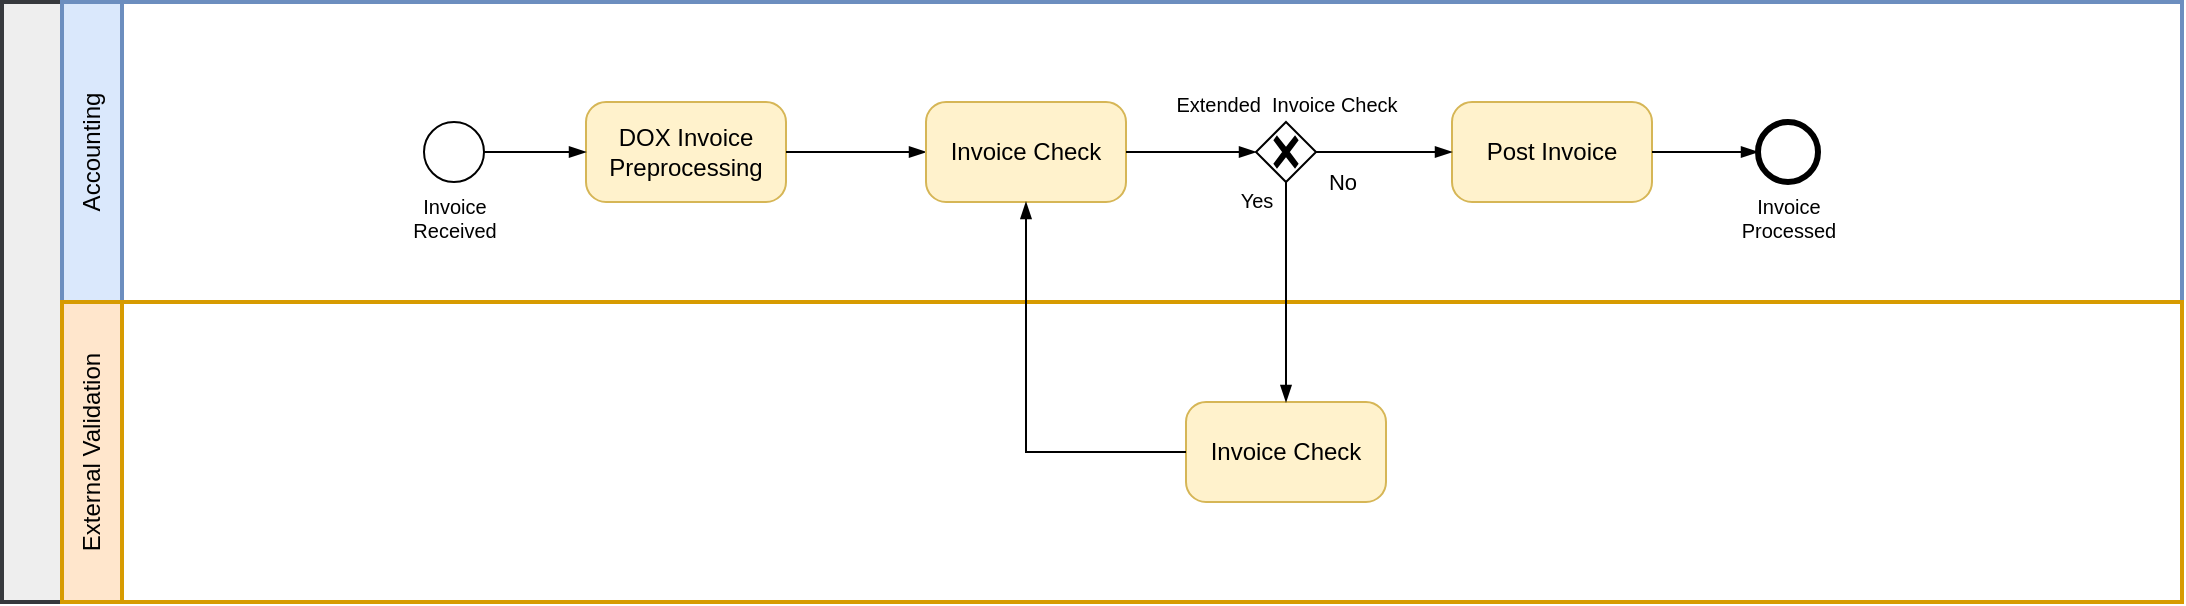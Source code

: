 <mxfile version="23.0.2" type="device">
  <diagram name="DCM_IV_Process_Flow" id="tgBKfN92DsGDiq1-liwN">
    <mxGraphModel dx="1091" dy="687" grid="1" gridSize="10" guides="1" tooltips="1" connect="1" arrows="1" fold="1" page="1" pageScale="1" pageWidth="1169" pageHeight="827" math="0" shadow="0">
      <root>
        <mxCell id="0" />
        <mxCell id="1" parent="0" />
        <mxCell id="oFJOVWGkz_0e8NX7XkyU-1" value="" style="swimlane;html=1;startSize=30;fontStyle=0;collapsible=0;horizontal=0;swimlaneLine=1;swimlaneFillColor=#ffffff;strokeWidth=2;whiteSpace=wrap;fontSize=12;container=0;fillColor=#eeeeee;strokeColor=#36393d;" parent="1" vertex="1">
          <mxGeometry x="40" y="40" width="1090" height="300" as="geometry" />
        </mxCell>
        <mxCell id="oFJOVWGkz_0e8NX7XkyU-2" value="Accounting" style="swimlane;html=1;startSize=30;fontStyle=0;collapsible=0;horizontal=0;swimlaneLine=1;swimlaneFillColor=#ffffff;strokeWidth=2;whiteSpace=wrap;fillColor=#dae8fc;strokeColor=#6c8ebf;" parent="oFJOVWGkz_0e8NX7XkyU-1" vertex="1">
          <mxGeometry x="30" width="1060" height="150" as="geometry" />
        </mxCell>
        <mxCell id="oFJOVWGkz_0e8NX7XkyU-7" value="&lt;font style=&quot;font-size: 12px;&quot;&gt;DOX Invoice Preprocessing&lt;/font&gt;" style="points=[[0.25,0,0],[0.5,0,0],[0.75,0,0],[1,0.25,0],[1,0.5,0],[1,0.75,0],[0.75,1,0],[0.5,1,0],[0.25,1,0],[0,0.75,0],[0,0.5,0],[0,0.25,0]];shape=mxgraph.bpmn.task;whiteSpace=wrap;rectStyle=rounded;size=10;html=1;container=1;expand=0;collapsible=0;taskMarker=abstract;fillColor=#fff2cc;strokeColor=#d6b656;fontSize=10;" parent="oFJOVWGkz_0e8NX7XkyU-2" vertex="1">
          <mxGeometry x="262" y="50" width="100" height="50" as="geometry" />
        </mxCell>
        <mxCell id="oFJOVWGkz_0e8NX7XkyU-17" value="Invoice&lt;br&gt;Received" style="points=[[0.145,0.145,0],[0.5,0,0],[0.855,0.145,0],[1,0.5,0],[0.855,0.855,0],[0.5,1,0],[0.145,0.855,0],[0,0.5,0]];shape=mxgraph.bpmn.event;html=1;verticalLabelPosition=bottom;labelBackgroundColor=#ffffff;verticalAlign=top;align=center;perimeter=ellipsePerimeter;outlineConnect=0;aspect=fixed;outline=standard;symbol=general;fontSize=10;labelPosition=center;" parent="oFJOVWGkz_0e8NX7XkyU-2" vertex="1">
          <mxGeometry x="181" y="60" width="30" height="30" as="geometry" />
        </mxCell>
        <mxCell id="oFJOVWGkz_0e8NX7XkyU-18" value="Invoice&lt;br&gt;Processed" style="points=[[0.145,0.145,0],[0.5,0,0],[0.855,0.145,0],[1,0.5,0],[0.855,0.855,0],[0.5,1,0],[0.145,0.855,0],[0,0.5,0]];shape=mxgraph.bpmn.event;html=1;verticalLabelPosition=bottom;labelBackgroundColor=#ffffff;verticalAlign=top;align=center;perimeter=ellipsePerimeter;outlineConnect=0;aspect=fixed;outline=end;symbol=terminate2;fontSize=10;labelPosition=center;" parent="oFJOVWGkz_0e8NX7XkyU-2" vertex="1">
          <mxGeometry x="848" y="60" width="30" height="30" as="geometry" />
        </mxCell>
        <mxCell id="oFJOVWGkz_0e8NX7XkyU-22" value="" style="edgeStyle=elbowEdgeStyle;fontSize=12;html=1;endArrow=blockThin;endFill=1;rounded=0;exitX=1;exitY=0.5;exitDx=0;exitDy=0;exitPerimeter=0;entryX=0;entryY=0.5;entryDx=0;entryDy=0;entryPerimeter=0;" parent="oFJOVWGkz_0e8NX7XkyU-2" source="oFJOVWGkz_0e8NX7XkyU-17" target="oFJOVWGkz_0e8NX7XkyU-7" edge="1">
          <mxGeometry width="160" relative="1" as="geometry">
            <mxPoint x="211" y="67.5" as="sourcePoint" />
            <mxPoint x="393" y="112.5" as="targetPoint" />
          </mxGeometry>
        </mxCell>
        <mxCell id="oFJOVWGkz_0e8NX7XkyU-24" value="" style="edgeStyle=elbowEdgeStyle;fontSize=12;html=1;endArrow=blockThin;endFill=1;rounded=0;exitX=1;exitY=0.5;exitDx=0;exitDy=0;exitPerimeter=0;entryX=0;entryY=0.5;entryDx=0;entryDy=0;entryPerimeter=0;" parent="oFJOVWGkz_0e8NX7XkyU-2" source="oFJOVWGkz_0e8NX7XkyU-7" target="oFJOVWGkz_0e8NX7XkyU-9" edge="1">
          <mxGeometry width="160" relative="1" as="geometry">
            <mxPoint x="272" y="85" as="sourcePoint" />
            <mxPoint x="403" y="82.5" as="targetPoint" />
          </mxGeometry>
        </mxCell>
        <mxCell id="oFJOVWGkz_0e8NX7XkyU-37" value="&lt;font style=&quot;font-size: 12px;&quot;&gt;Post Invoice&lt;/font&gt;" style="points=[[0.25,0,0],[0.5,0,0],[0.75,0,0],[1,0.25,0],[1,0.5,0],[1,0.75,0],[0.75,1,0],[0.5,1,0],[0.25,1,0],[0,0.75,0],[0,0.5,0],[0,0.25,0]];shape=mxgraph.bpmn.task;whiteSpace=wrap;rectStyle=rounded;size=10;html=1;container=1;expand=0;collapsible=0;taskMarker=abstract;fillColor=#fff2cc;strokeColor=#d6b656;fontSize=10;" parent="oFJOVWGkz_0e8NX7XkyU-2" vertex="1">
          <mxGeometry x="695" y="50" width="100" height="50" as="geometry" />
        </mxCell>
        <mxCell id="oFJOVWGkz_0e8NX7XkyU-9" value="&lt;font style=&quot;font-size: 12px;&quot;&gt;Invoice Check&lt;/font&gt;" style="points=[[0.25,0,0],[0.5,0,0],[0.75,0,0],[1,0.25,0],[1,0.5,0],[1,0.75,0],[0.75,1,0],[0.5,1,0],[0.25,1,0],[0,0.75,0],[0,0.5,0],[0,0.25,0]];shape=mxgraph.bpmn.task;whiteSpace=wrap;rectStyle=rounded;size=10;html=1;container=1;expand=0;collapsible=0;taskMarker=abstract;fillColor=#fff2cc;strokeColor=#d6b656;fontSize=10;" parent="oFJOVWGkz_0e8NX7XkyU-2" vertex="1">
          <mxGeometry x="432" y="50" width="100" height="50" as="geometry" />
        </mxCell>
        <mxCell id="oFJOVWGkz_0e8NX7XkyU-20" value="&lt;font style=&quot;font-size: 10px;&quot;&gt;Extended&amp;nbsp; Invoice Check&lt;/font&gt;" style="points=[[0.25,0.25,0],[0.5,0,0],[0.75,0.25,0],[1,0.5,0],[0.75,0.75,0],[0.5,1,0],[0.25,0.75,0],[0,0.5,0]];shape=mxgraph.bpmn.gateway2;html=1;verticalLabelPosition=top;labelBackgroundColor=#ffffff;verticalAlign=bottom;align=center;perimeter=rhombusPerimeter;outlineConnect=0;outline=none;symbol=none;gwType=exclusive;fontSize=10;labelPosition=center;" parent="oFJOVWGkz_0e8NX7XkyU-2" vertex="1">
          <mxGeometry x="597" y="60" width="30" height="30" as="geometry" />
        </mxCell>
        <mxCell id="oFJOVWGkz_0e8NX7XkyU-33" value="" style="fontSize=12;html=1;endArrow=blockThin;endFill=1;rounded=0;exitX=1;exitY=0.5;exitDx=0;exitDy=0;exitPerimeter=0;entryX=0;entryY=0.5;entryDx=0;entryDy=0;entryPerimeter=0;" parent="oFJOVWGkz_0e8NX7XkyU-2" source="oFJOVWGkz_0e8NX7XkyU-20" target="oFJOVWGkz_0e8NX7XkyU-37" edge="1">
          <mxGeometry width="160" relative="1" as="geometry">
            <mxPoint x="700" y="107.5" as="sourcePoint" />
            <mxPoint x="731" y="107.5" as="targetPoint" />
          </mxGeometry>
        </mxCell>
        <mxCell id="bkIOkjlxhRuOmOa1WSnX-4" value="No" style="edgeLabel;html=1;align=center;verticalAlign=middle;resizable=0;points=[];" parent="oFJOVWGkz_0e8NX7XkyU-33" vertex="1" connectable="0">
          <mxGeometry x="-0.073" y="-1" relative="1" as="geometry">
            <mxPoint x="-19" y="14" as="offset" />
          </mxGeometry>
        </mxCell>
        <mxCell id="oFJOVWGkz_0e8NX7XkyU-26" value="" style="edgeStyle=elbowEdgeStyle;fontSize=12;html=1;endArrow=blockThin;endFill=1;rounded=0;exitX=1;exitY=0.5;exitDx=0;exitDy=0;exitPerimeter=0;entryX=0;entryY=0.5;entryDx=0;entryDy=0;entryPerimeter=0;" parent="oFJOVWGkz_0e8NX7XkyU-2" source="oFJOVWGkz_0e8NX7XkyU-9" target="oFJOVWGkz_0e8NX7XkyU-20" edge="1">
          <mxGeometry width="160" relative="1" as="geometry">
            <mxPoint x="540" y="83" as="sourcePoint" />
            <mxPoint x="606" y="77.5" as="targetPoint" />
          </mxGeometry>
        </mxCell>
        <mxCell id="bkIOkjlxhRuOmOa1WSnX-3" value="" style="fontSize=12;html=1;endArrow=blockThin;endFill=1;rounded=0;entryX=0;entryY=0.5;entryDx=0;entryDy=0;entryPerimeter=0;exitX=1;exitY=0.5;exitDx=0;exitDy=0;exitPerimeter=0;" parent="oFJOVWGkz_0e8NX7XkyU-2" source="oFJOVWGkz_0e8NX7XkyU-37" target="oFJOVWGkz_0e8NX7XkyU-18" edge="1">
          <mxGeometry width="160" relative="1" as="geometry">
            <mxPoint x="798" y="75" as="sourcePoint" />
            <mxPoint x="705" y="85" as="targetPoint" />
          </mxGeometry>
        </mxCell>
        <mxCell id="oFJOVWGkz_0e8NX7XkyU-3" value="External Validation" style="swimlane;html=1;startSize=30;fontStyle=0;collapsible=0;horizontal=0;swimlaneLine=1;swimlaneFillColor=#ffffff;strokeWidth=2;whiteSpace=wrap;fillColor=#ffe6cc;strokeColor=#d79b00;" parent="oFJOVWGkz_0e8NX7XkyU-1" vertex="1">
          <mxGeometry x="30" y="150" width="1060" height="150" as="geometry" />
        </mxCell>
        <mxCell id="bkIOkjlxhRuOmOa1WSnX-1" value="&lt;font style=&quot;font-size: 12px;&quot;&gt;Invoice Check&lt;/font&gt;" style="points=[[0.25,0,0],[0.5,0,0],[0.75,0,0],[1,0.25,0],[1,0.5,0],[1,0.75,0],[0.75,1,0],[0.5,1,0],[0.25,1,0],[0,0.75,0],[0,0.5,0],[0,0.25,0]];shape=mxgraph.bpmn.task;whiteSpace=wrap;rectStyle=rounded;size=10;html=1;container=1;expand=0;collapsible=0;taskMarker=abstract;fillColor=#fff2cc;strokeColor=#d6b656;fontSize=10;" parent="oFJOVWGkz_0e8NX7XkyU-3" vertex="1">
          <mxGeometry x="562" y="50" width="100" height="50" as="geometry" />
        </mxCell>
        <mxCell id="oFJOVWGkz_0e8NX7XkyU-27" value="" style="fontSize=12;html=1;endArrow=blockThin;endFill=1;rounded=0;exitX=0.5;exitY=1;exitDx=0;exitDy=0;exitPerimeter=0;entryX=0.5;entryY=0;entryDx=0;entryDy=0;entryPerimeter=0;" parent="oFJOVWGkz_0e8NX7XkyU-1" source="oFJOVWGkz_0e8NX7XkyU-20" target="bkIOkjlxhRuOmOa1WSnX-1" edge="1">
          <mxGeometry width="160" relative="1" as="geometry">
            <mxPoint x="577" y="87.5" as="sourcePoint" />
            <mxPoint x="637" y="207" as="targetPoint" />
          </mxGeometry>
        </mxCell>
        <mxCell id="oFJOVWGkz_0e8NX7XkyU-39" value="Yes" style="edgeLabel;html=1;align=center;verticalAlign=middle;resizable=0;points=[];fontSize=10;" parent="oFJOVWGkz_0e8NX7XkyU-27" vertex="1" connectable="0">
          <mxGeometry x="-0.254" y="2" relative="1" as="geometry">
            <mxPoint x="-17" y="-32" as="offset" />
          </mxGeometry>
        </mxCell>
        <mxCell id="oFJOVWGkz_0e8NX7XkyU-43" value="" style="fontSize=12;html=1;endArrow=blockThin;endFill=1;rounded=0;exitX=0;exitY=0.5;exitDx=0;exitDy=0;exitPerimeter=0;entryX=0.5;entryY=1;entryDx=0;entryDy=0;entryPerimeter=0;edgeStyle=orthogonalEdgeStyle;" parent="oFJOVWGkz_0e8NX7XkyU-1" source="bkIOkjlxhRuOmOa1WSnX-1" target="oFJOVWGkz_0e8NX7XkyU-9" edge="1">
          <mxGeometry width="160" relative="1" as="geometry">
            <mxPoint x="557" y="232" as="sourcePoint" />
            <mxPoint x="684" y="217" as="targetPoint" />
          </mxGeometry>
        </mxCell>
      </root>
    </mxGraphModel>
  </diagram>
</mxfile>
